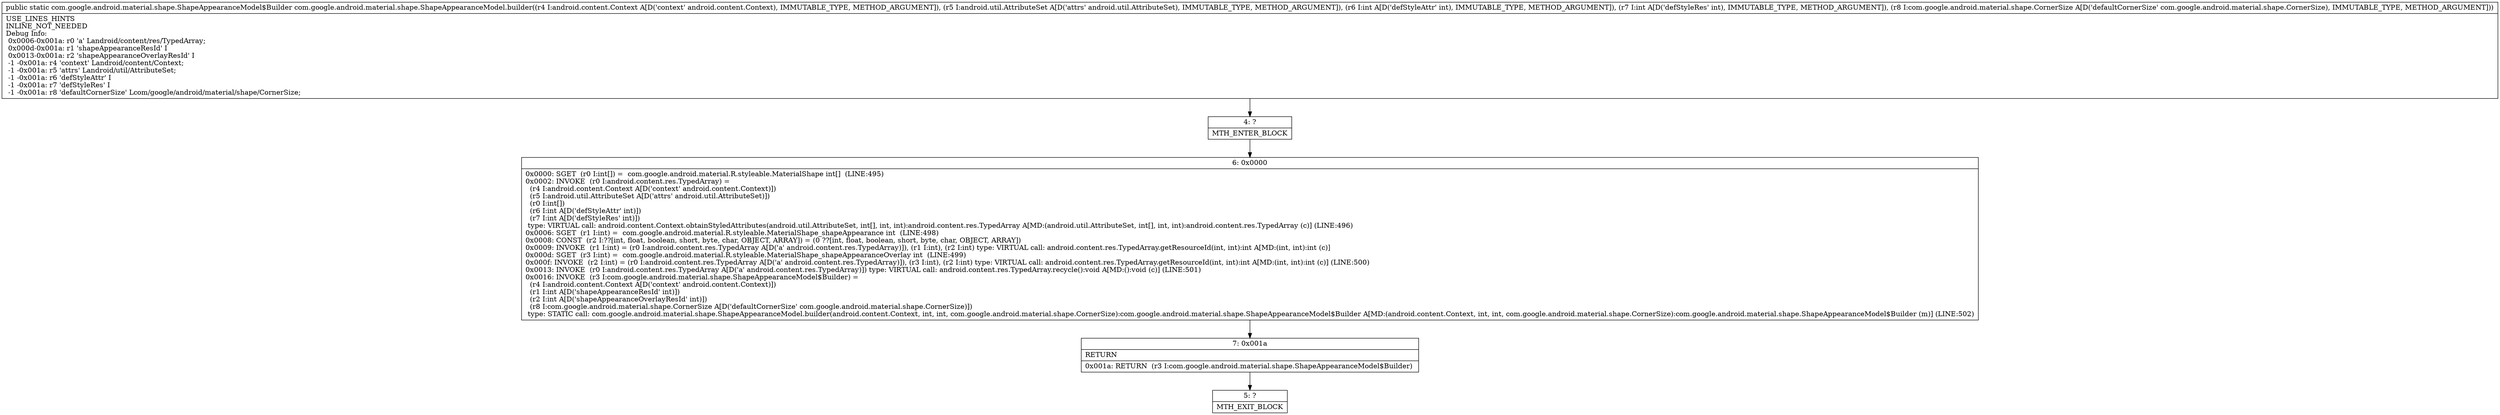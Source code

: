 digraph "CFG forcom.google.android.material.shape.ShapeAppearanceModel.builder(Landroid\/content\/Context;Landroid\/util\/AttributeSet;IILcom\/google\/android\/material\/shape\/CornerSize;)Lcom\/google\/android\/material\/shape\/ShapeAppearanceModel$Builder;" {
Node_4 [shape=record,label="{4\:\ ?|MTH_ENTER_BLOCK\l}"];
Node_6 [shape=record,label="{6\:\ 0x0000|0x0000: SGET  (r0 I:int[]) =  com.google.android.material.R.styleable.MaterialShape int[]  (LINE:495)\l0x0002: INVOKE  (r0 I:android.content.res.TypedArray) = \l  (r4 I:android.content.Context A[D('context' android.content.Context)])\l  (r5 I:android.util.AttributeSet A[D('attrs' android.util.AttributeSet)])\l  (r0 I:int[])\l  (r6 I:int A[D('defStyleAttr' int)])\l  (r7 I:int A[D('defStyleRes' int)])\l type: VIRTUAL call: android.content.Context.obtainStyledAttributes(android.util.AttributeSet, int[], int, int):android.content.res.TypedArray A[MD:(android.util.AttributeSet, int[], int, int):android.content.res.TypedArray (c)] (LINE:496)\l0x0006: SGET  (r1 I:int) =  com.google.android.material.R.styleable.MaterialShape_shapeAppearance int  (LINE:498)\l0x0008: CONST  (r2 I:??[int, float, boolean, short, byte, char, OBJECT, ARRAY]) = (0 ??[int, float, boolean, short, byte, char, OBJECT, ARRAY]) \l0x0009: INVOKE  (r1 I:int) = (r0 I:android.content.res.TypedArray A[D('a' android.content.res.TypedArray)]), (r1 I:int), (r2 I:int) type: VIRTUAL call: android.content.res.TypedArray.getResourceId(int, int):int A[MD:(int, int):int (c)]\l0x000d: SGET  (r3 I:int) =  com.google.android.material.R.styleable.MaterialShape_shapeAppearanceOverlay int  (LINE:499)\l0x000f: INVOKE  (r2 I:int) = (r0 I:android.content.res.TypedArray A[D('a' android.content.res.TypedArray)]), (r3 I:int), (r2 I:int) type: VIRTUAL call: android.content.res.TypedArray.getResourceId(int, int):int A[MD:(int, int):int (c)] (LINE:500)\l0x0013: INVOKE  (r0 I:android.content.res.TypedArray A[D('a' android.content.res.TypedArray)]) type: VIRTUAL call: android.content.res.TypedArray.recycle():void A[MD:():void (c)] (LINE:501)\l0x0016: INVOKE  (r3 I:com.google.android.material.shape.ShapeAppearanceModel$Builder) = \l  (r4 I:android.content.Context A[D('context' android.content.Context)])\l  (r1 I:int A[D('shapeAppearanceResId' int)])\l  (r2 I:int A[D('shapeAppearanceOverlayResId' int)])\l  (r8 I:com.google.android.material.shape.CornerSize A[D('defaultCornerSize' com.google.android.material.shape.CornerSize)])\l type: STATIC call: com.google.android.material.shape.ShapeAppearanceModel.builder(android.content.Context, int, int, com.google.android.material.shape.CornerSize):com.google.android.material.shape.ShapeAppearanceModel$Builder A[MD:(android.content.Context, int, int, com.google.android.material.shape.CornerSize):com.google.android.material.shape.ShapeAppearanceModel$Builder (m)] (LINE:502)\l}"];
Node_7 [shape=record,label="{7\:\ 0x001a|RETURN\l|0x001a: RETURN  (r3 I:com.google.android.material.shape.ShapeAppearanceModel$Builder) \l}"];
Node_5 [shape=record,label="{5\:\ ?|MTH_EXIT_BLOCK\l}"];
MethodNode[shape=record,label="{public static com.google.android.material.shape.ShapeAppearanceModel$Builder com.google.android.material.shape.ShapeAppearanceModel.builder((r4 I:android.content.Context A[D('context' android.content.Context), IMMUTABLE_TYPE, METHOD_ARGUMENT]), (r5 I:android.util.AttributeSet A[D('attrs' android.util.AttributeSet), IMMUTABLE_TYPE, METHOD_ARGUMENT]), (r6 I:int A[D('defStyleAttr' int), IMMUTABLE_TYPE, METHOD_ARGUMENT]), (r7 I:int A[D('defStyleRes' int), IMMUTABLE_TYPE, METHOD_ARGUMENT]), (r8 I:com.google.android.material.shape.CornerSize A[D('defaultCornerSize' com.google.android.material.shape.CornerSize), IMMUTABLE_TYPE, METHOD_ARGUMENT]))  | USE_LINES_HINTS\lINLINE_NOT_NEEDED\lDebug Info:\l  0x0006\-0x001a: r0 'a' Landroid\/content\/res\/TypedArray;\l  0x000d\-0x001a: r1 'shapeAppearanceResId' I\l  0x0013\-0x001a: r2 'shapeAppearanceOverlayResId' I\l  \-1 \-0x001a: r4 'context' Landroid\/content\/Context;\l  \-1 \-0x001a: r5 'attrs' Landroid\/util\/AttributeSet;\l  \-1 \-0x001a: r6 'defStyleAttr' I\l  \-1 \-0x001a: r7 'defStyleRes' I\l  \-1 \-0x001a: r8 'defaultCornerSize' Lcom\/google\/android\/material\/shape\/CornerSize;\l}"];
MethodNode -> Node_4;Node_4 -> Node_6;
Node_6 -> Node_7;
Node_7 -> Node_5;
}

